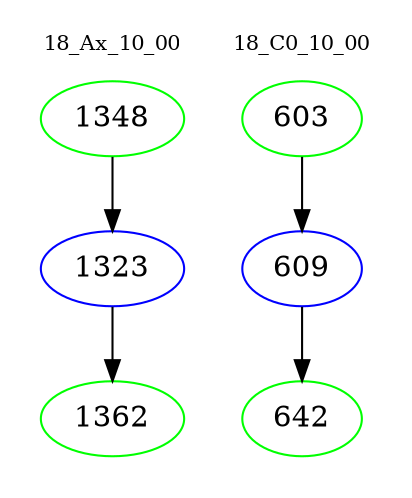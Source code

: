 digraph{
subgraph cluster_0 {
color = white
label = "18_Ax_10_00";
fontsize=10;
T0_1348 [label="1348", color="green"]
T0_1348 -> T0_1323 [color="black"]
T0_1323 [label="1323", color="blue"]
T0_1323 -> T0_1362 [color="black"]
T0_1362 [label="1362", color="green"]
}
subgraph cluster_1 {
color = white
label = "18_C0_10_00";
fontsize=10;
T1_603 [label="603", color="green"]
T1_603 -> T1_609 [color="black"]
T1_609 [label="609", color="blue"]
T1_609 -> T1_642 [color="black"]
T1_642 [label="642", color="green"]
}
}
